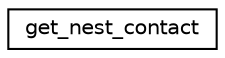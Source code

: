 digraph "Graphical Class Hierarchy"
{
 // INTERACTIVE_SVG=YES
 // LATEX_PDF_SIZE
  edge [fontname="Helvetica",fontsize="10",labelfontname="Helvetica",labelfontsize="10"];
  node [fontname="Helvetica",fontsize="10",shape=record];
  rankdir="LR";
  Node0 [label="get_nest_contact",height=0.2,width=0.4,color="black", fillcolor="white", style="filled",URL="$interfacexgrid__mod_1_1get__nest__contact.html",tooltip=" "];
}

